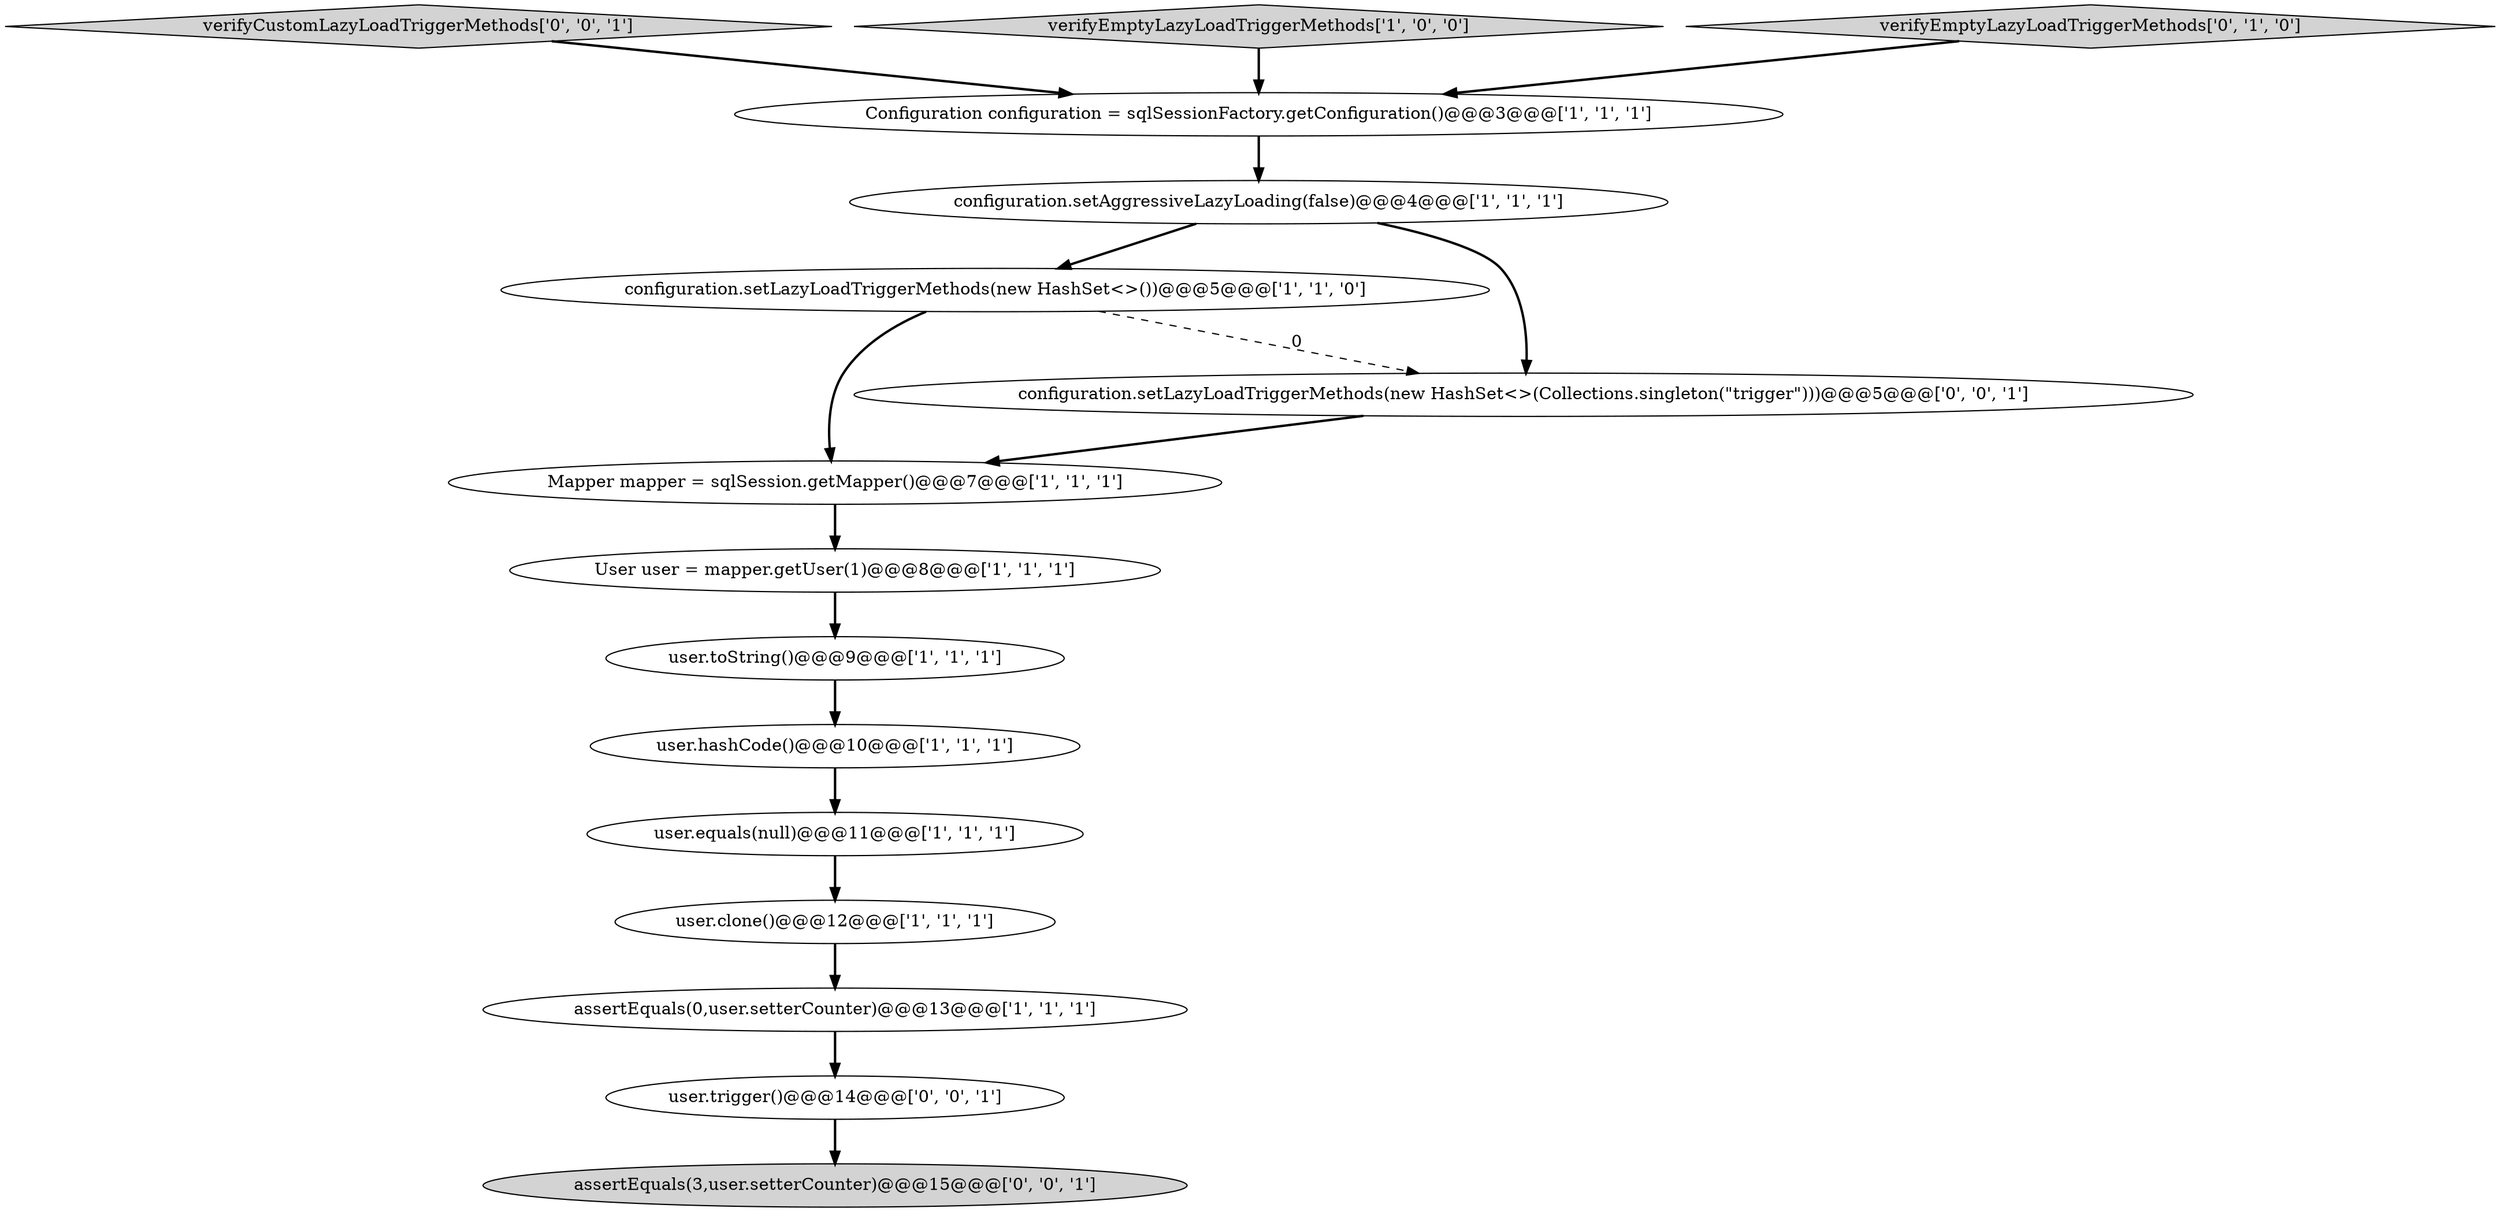 digraph {
1 [style = filled, label = "configuration.setLazyLoadTriggerMethods(new HashSet<>())@@@5@@@['1', '1', '0']", fillcolor = white, shape = ellipse image = "AAA0AAABBB1BBB"];
7 [style = filled, label = "User user = mapper.getUser(1)@@@8@@@['1', '1', '1']", fillcolor = white, shape = ellipse image = "AAA0AAABBB1BBB"];
0 [style = filled, label = "configuration.setAggressiveLazyLoading(false)@@@4@@@['1', '1', '1']", fillcolor = white, shape = ellipse image = "AAA0AAABBB1BBB"];
13 [style = filled, label = "verifyCustomLazyLoadTriggerMethods['0', '0', '1']", fillcolor = lightgray, shape = diamond image = "AAA0AAABBB3BBB"];
12 [style = filled, label = "configuration.setLazyLoadTriggerMethods(new HashSet<>(Collections.singleton(\"trigger\")))@@@5@@@['0', '0', '1']", fillcolor = white, shape = ellipse image = "AAA0AAABBB3BBB"];
8 [style = filled, label = "user.toString()@@@9@@@['1', '1', '1']", fillcolor = white, shape = ellipse image = "AAA0AAABBB1BBB"];
15 [style = filled, label = "user.trigger()@@@14@@@['0', '0', '1']", fillcolor = white, shape = ellipse image = "AAA0AAABBB3BBB"];
3 [style = filled, label = "assertEquals(0,user.setterCounter)@@@13@@@['1', '1', '1']", fillcolor = white, shape = ellipse image = "AAA0AAABBB1BBB"];
6 [style = filled, label = "Configuration configuration = sqlSessionFactory.getConfiguration()@@@3@@@['1', '1', '1']", fillcolor = white, shape = ellipse image = "AAA0AAABBB1BBB"];
5 [style = filled, label = "Mapper mapper = sqlSession.getMapper()@@@7@@@['1', '1', '1']", fillcolor = white, shape = ellipse image = "AAA0AAABBB1BBB"];
9 [style = filled, label = "user.equals(null)@@@11@@@['1', '1', '1']", fillcolor = white, shape = ellipse image = "AAA0AAABBB1BBB"];
14 [style = filled, label = "assertEquals(3,user.setterCounter)@@@15@@@['0', '0', '1']", fillcolor = lightgray, shape = ellipse image = "AAA0AAABBB3BBB"];
10 [style = filled, label = "verifyEmptyLazyLoadTriggerMethods['1', '0', '0']", fillcolor = lightgray, shape = diamond image = "AAA0AAABBB1BBB"];
2 [style = filled, label = "user.hashCode()@@@10@@@['1', '1', '1']", fillcolor = white, shape = ellipse image = "AAA0AAABBB1BBB"];
4 [style = filled, label = "user.clone()@@@12@@@['1', '1', '1']", fillcolor = white, shape = ellipse image = "AAA0AAABBB1BBB"];
11 [style = filled, label = "verifyEmptyLazyLoadTriggerMethods['0', '1', '0']", fillcolor = lightgray, shape = diamond image = "AAA0AAABBB2BBB"];
1->5 [style = bold, label=""];
5->7 [style = bold, label=""];
4->3 [style = bold, label=""];
1->12 [style = dashed, label="0"];
6->0 [style = bold, label=""];
3->15 [style = bold, label=""];
0->12 [style = bold, label=""];
2->9 [style = bold, label=""];
12->5 [style = bold, label=""];
13->6 [style = bold, label=""];
8->2 [style = bold, label=""];
15->14 [style = bold, label=""];
7->8 [style = bold, label=""];
0->1 [style = bold, label=""];
10->6 [style = bold, label=""];
9->4 [style = bold, label=""];
11->6 [style = bold, label=""];
}
